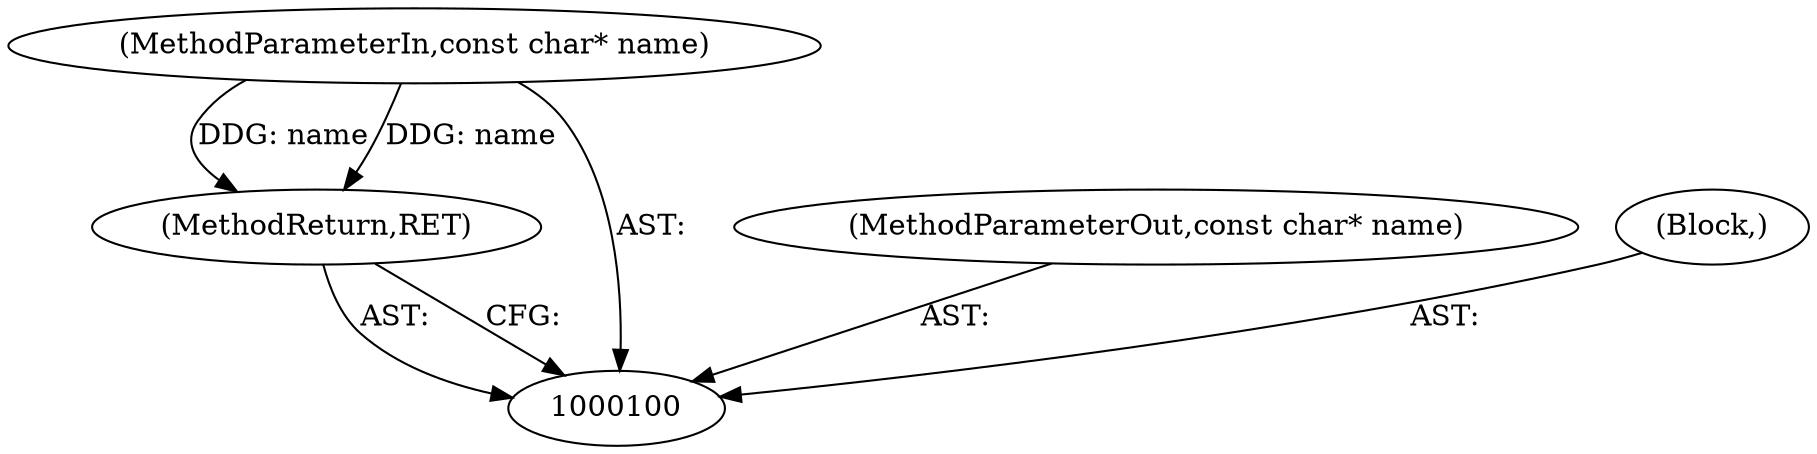 digraph "1_Android_a24543157ae2cdd25da43e20f4e48a07481e6ceb_0" {
"1000103" [label="(MethodReturn,RET)"];
"1000101" [label="(MethodParameterIn,const char* name)"];
"1000108" [label="(MethodParameterOut,const char* name)"];
"1000102" [label="(Block,)"];
"1000103" -> "1000100"  [label="AST: "];
"1000103" -> "1000100"  [label="CFG: "];
"1000101" -> "1000103"  [label="DDG: name"];
"1000101" -> "1000100"  [label="AST: "];
"1000101" -> "1000103"  [label="DDG: name"];
"1000108" -> "1000100"  [label="AST: "];
"1000102" -> "1000100"  [label="AST: "];
}
